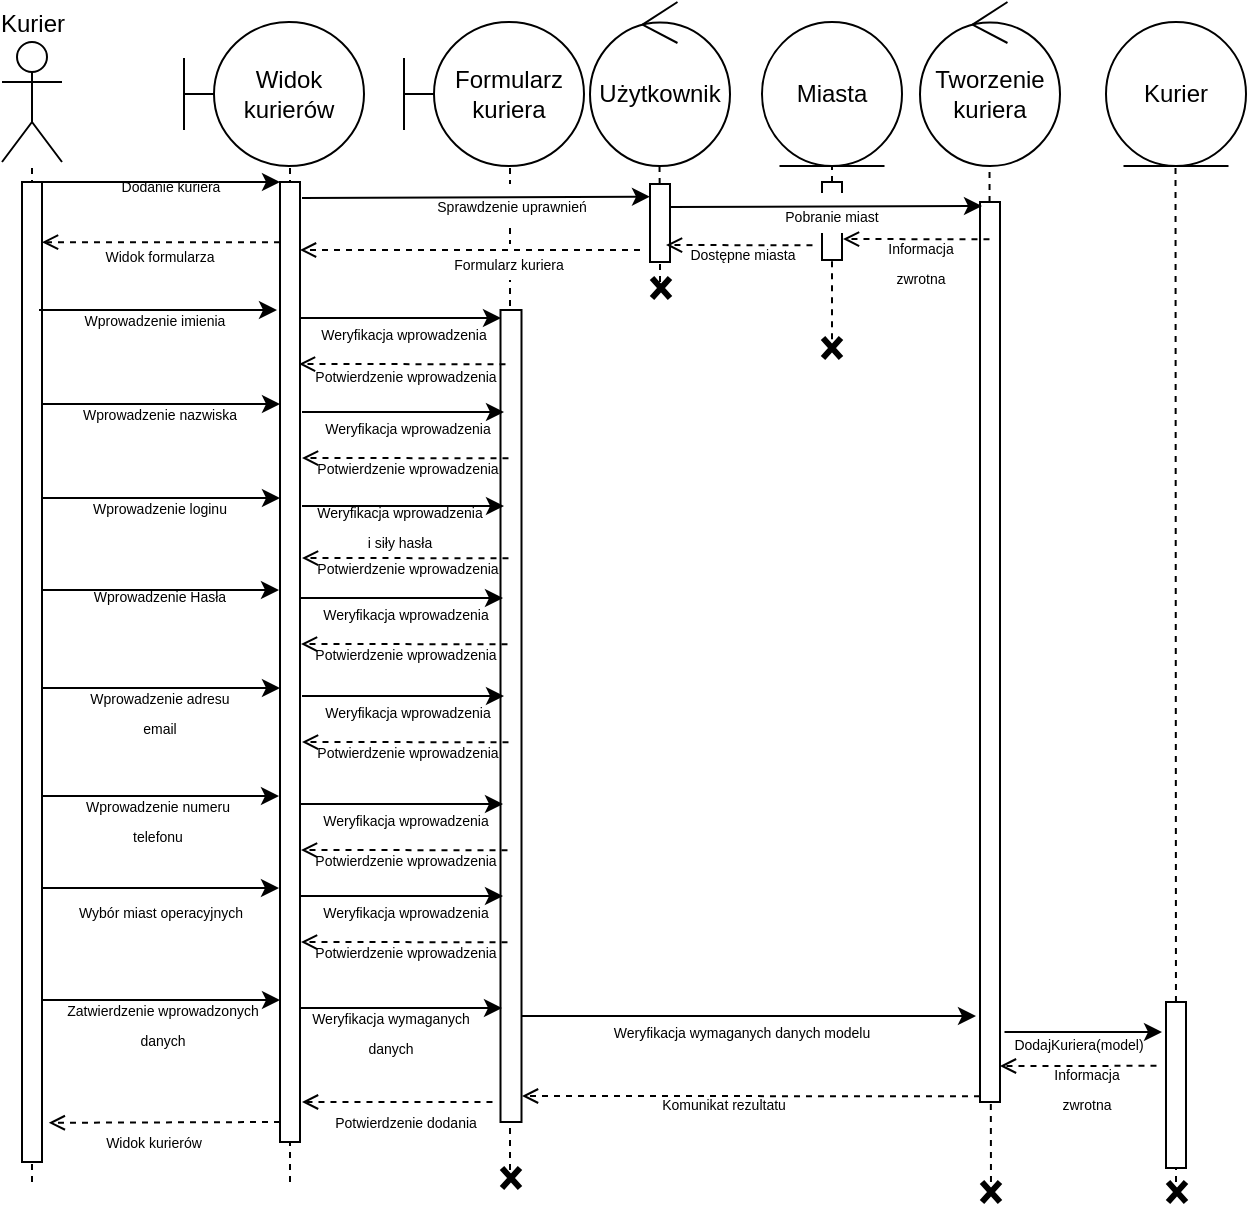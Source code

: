 <mxfile version="13.11.0" type="device"><diagram name="Page-1" id="13e1069c-82ec-6db2-03f1-153e76fe0fe0"><mxGraphModel dx="1185" dy="597" grid="1" gridSize="10" guides="1" tooltips="1" connect="1" arrows="1" fold="1" page="1" pageScale="1" pageWidth="1100" pageHeight="850" background="#ffffff" math="0" shadow="0"><root><mxCell id="0"/><mxCell id="1" parent="0"/><mxCell id="4Mf5YeF1keWprqWb4G01-1" value="Kurier" style="shape=umlActor;verticalLabelPosition=top;verticalAlign=bottom;html=1;outlineConnect=0;labelPosition=center;align=center;" vertex="1" parent="1"><mxGeometry x="10" y="30" width="30" height="60" as="geometry"/></mxCell><mxCell id="4Mf5YeF1keWprqWb4G01-2" value="" style="endArrow=none;dashed=1;html=1;" edge="1" parent="1" target="4Mf5YeF1keWprqWb4G01-1"><mxGeometry width="50" height="50" relative="1" as="geometry"><mxPoint x="25" y="600" as="sourcePoint"/><mxPoint x="40" y="140" as="targetPoint"/></mxGeometry></mxCell><mxCell id="4Mf5YeF1keWprqWb4G01-3" value="Widok kurierów" style="shape=umlBoundary;whiteSpace=wrap;html=1;" vertex="1" parent="1"><mxGeometry x="101" y="20" width="90" height="72" as="geometry"/></mxCell><mxCell id="4Mf5YeF1keWprqWb4G01-4" value="Tworzenie kuriera" style="ellipse;shape=umlControl;whiteSpace=wrap;html=1;" vertex="1" parent="1"><mxGeometry x="469" y="10" width="70" height="82" as="geometry"/></mxCell><mxCell id="4Mf5YeF1keWprqWb4G01-5" value="Kurier" style="ellipse;shape=umlEntity;whiteSpace=wrap;html=1;" vertex="1" parent="1"><mxGeometry x="562" y="20" width="70" height="72" as="geometry"/></mxCell><mxCell id="4Mf5YeF1keWprqWb4G01-6" value="" style="endArrow=none;dashed=1;html=1;" edge="1" parent="1"><mxGeometry width="50" height="50" relative="1" as="geometry"><mxPoint x="154" y="600" as="sourcePoint"/><mxPoint x="154" y="92.0" as="targetPoint"/></mxGeometry></mxCell><mxCell id="4Mf5YeF1keWprqWb4G01-7" value="Formularz kuriera" style="shape=umlBoundary;whiteSpace=wrap;html=1;" vertex="1" parent="1"><mxGeometry x="211" y="20" width="90" height="72" as="geometry"/></mxCell><mxCell id="4Mf5YeF1keWprqWb4G01-8" value="" style="endArrow=none;dashed=1;html=1;" edge="1" parent="1"><mxGeometry width="50" height="50" relative="1" as="geometry"><mxPoint x="264" y="600" as="sourcePoint"/><mxPoint x="264" y="92.0" as="targetPoint"/></mxGeometry></mxCell><mxCell id="4Mf5YeF1keWprqWb4G01-9" value="" style="endArrow=none;dashed=1;html=1;" edge="1" parent="1" source="4Mf5YeF1keWprqWb4G01-16"><mxGeometry width="50" height="50" relative="1" as="geometry"><mxPoint x="503.76" y="322" as="sourcePoint"/><mxPoint x="503.76" y="92.0" as="targetPoint"/></mxGeometry></mxCell><mxCell id="4Mf5YeF1keWprqWb4G01-10" value="" style="endArrow=none;dashed=1;html=1;" edge="1" parent="1" source="4Mf5YeF1keWprqWb4G01-18"><mxGeometry width="50" height="50" relative="1" as="geometry"><mxPoint x="596.76" y="322" as="sourcePoint"/><mxPoint x="596.76" y="92.0" as="targetPoint"/></mxGeometry></mxCell><mxCell id="4Mf5YeF1keWprqWb4G01-11" value="" style="rounded=0;whiteSpace=wrap;html=1;" vertex="1" parent="1"><mxGeometry x="20" y="100" width="10" height="490" as="geometry"/></mxCell><mxCell id="4Mf5YeF1keWprqWb4G01-12" value="" style="endArrow=classic;html=1;exitX=1;exitY=0;exitDx=0;exitDy=0;entryX=0;entryY=0;entryDx=0;entryDy=0;" edge="1" parent="1" source="4Mf5YeF1keWprqWb4G01-11" target="4Mf5YeF1keWprqWb4G01-14"><mxGeometry width="50" height="50" relative="1" as="geometry"><mxPoint x="60" y="142" as="sourcePoint"/><mxPoint x="140" y="100" as="targetPoint"/></mxGeometry></mxCell><mxCell id="4Mf5YeF1keWprqWb4G01-14" value="" style="rounded=0;whiteSpace=wrap;html=1;" vertex="1" parent="1"><mxGeometry x="149" y="100" width="10" height="480" as="geometry"/></mxCell><mxCell id="4Mf5YeF1keWprqWb4G01-16" value="" style="rounded=0;whiteSpace=wrap;html=1;" vertex="1" parent="1"><mxGeometry x="499" y="110" width="10" height="450" as="geometry"/></mxCell><mxCell id="4Mf5YeF1keWprqWb4G01-17" value="" style="endArrow=none;dashed=1;html=1;" edge="1" parent="1" target="4Mf5YeF1keWprqWb4G01-16" source="4Mf5YeF1keWprqWb4G01-208"><mxGeometry width="50" height="50" relative="1" as="geometry"><mxPoint x="504" y="600" as="sourcePoint"/><mxPoint x="503.76" y="92.0" as="targetPoint"/></mxGeometry></mxCell><mxCell id="4Mf5YeF1keWprqWb4G01-18" value="" style="rounded=0;whiteSpace=wrap;html=1;" vertex="1" parent="1"><mxGeometry x="592" y="510" width="10" height="83" as="geometry"/></mxCell><mxCell id="4Mf5YeF1keWprqWb4G01-19" value="" style="endArrow=none;dashed=1;html=1;" edge="1" parent="1" target="4Mf5YeF1keWprqWb4G01-18"><mxGeometry width="50" height="50" relative="1" as="geometry"><mxPoint x="597" y="600" as="sourcePoint"/><mxPoint x="596.76" y="92.0" as="targetPoint"/></mxGeometry></mxCell><mxCell id="4Mf5YeF1keWprqWb4G01-24" value="&lt;font style=&quot;font-size: 7px&quot;&gt;Dodanie kuriera&lt;/font&gt;" style="text;html=1;strokeColor=none;fillColor=none;align=center;verticalAlign=middle;whiteSpace=wrap;rounded=0;" vertex="1" parent="1"><mxGeometry x="55" y="91" width="79" height="20" as="geometry"/></mxCell><mxCell id="4Mf5YeF1keWprqWb4G01-33" value="" style="rounded=0;whiteSpace=wrap;html=1;fillColor=#ffffff;" vertex="1" parent="1"><mxGeometry x="259.25" y="164" width="10.5" height="406" as="geometry"/></mxCell><mxCell id="4Mf5YeF1keWprqWb4G01-85" value="Użytkownik" style="ellipse;shape=umlControl;whiteSpace=wrap;html=1;" vertex="1" parent="1"><mxGeometry x="304" y="10" width="70" height="82" as="geometry"/></mxCell><mxCell id="4Mf5YeF1keWprqWb4G01-86" value="" style="endArrow=none;dashed=1;html=1;" edge="1" parent="1" source="4Mf5YeF1keWprqWb4G01-87"><mxGeometry width="50" height="50" relative="1" as="geometry"><mxPoint x="338.76" y="322" as="sourcePoint"/><mxPoint x="338.76" y="92.0" as="targetPoint"/></mxGeometry></mxCell><mxCell id="4Mf5YeF1keWprqWb4G01-87" value="" style="rounded=0;whiteSpace=wrap;html=1;" vertex="1" parent="1"><mxGeometry x="334" y="101" width="10" height="39" as="geometry"/></mxCell><mxCell id="4Mf5YeF1keWprqWb4G01-88" value="" style="endArrow=none;dashed=1;html=1;" edge="1" parent="1" target="4Mf5YeF1keWprqWb4G01-87"><mxGeometry width="50" height="50" relative="1" as="geometry"><mxPoint x="339" y="150" as="sourcePoint"/><mxPoint x="338.76" y="92.0" as="targetPoint"/></mxGeometry></mxCell><mxCell id="4Mf5YeF1keWprqWb4G01-89" value="" style="shape=umlDestroy;whiteSpace=wrap;html=1;strokeWidth=3;fillColor=#ffffff;" vertex="1" parent="1"><mxGeometry x="335" y="148" width="9" height="10" as="geometry"/></mxCell><mxCell id="4Mf5YeF1keWprqWb4G01-101" value="" style="endArrow=open;html=1;dashed=1;endFill=0;exitX=-0.171;exitY=0.318;exitDx=0;exitDy=0;exitPerimeter=0;entryX=1;entryY=0.157;entryDx=0;entryDy=0;entryPerimeter=0;" edge="1" parent="1"><mxGeometry width="50" height="50" relative="1" as="geometry"><mxPoint x="149.0" y="130.12" as="sourcePoint"/><mxPoint x="30" y="130.11" as="targetPoint"/></mxGeometry></mxCell><mxCell id="4Mf5YeF1keWprqWb4G01-102" value="&lt;span style=&quot;font-size: 7px&quot;&gt;Widok formularza&lt;/span&gt;" style="text;html=1;align=center;verticalAlign=middle;whiteSpace=wrap;rounded=0;fillColor=#ffffff;" vertex="1" parent="1"><mxGeometry x="40" y="131" width="98" height="10" as="geometry"/></mxCell><mxCell id="4Mf5YeF1keWprqWb4G01-117" value="" style="endArrow=classic;html=1;exitX=1;exitY=0;exitDx=0;exitDy=0;entryX=0;entryY=0;entryDx=0;entryDy=0;" edge="1" parent="1"><mxGeometry width="50" height="50" relative="1" as="geometry"><mxPoint x="28.5" y="164.0" as="sourcePoint"/><mxPoint x="147.5" y="164" as="targetPoint"/></mxGeometry></mxCell><mxCell id="4Mf5YeF1keWprqWb4G01-120" value="" style="endArrow=classic;html=1;exitX=1;exitY=0;exitDx=0;exitDy=0;" edge="1" parent="1"><mxGeometry width="50" height="50" relative="1" as="geometry"><mxPoint x="158.5" y="168" as="sourcePoint"/><mxPoint x="259.5" y="168" as="targetPoint"/></mxGeometry></mxCell><mxCell id="4Mf5YeF1keWprqWb4G01-121" value="&lt;span style=&quot;font-size: 7px&quot;&gt;Weryfikacja wprowadzenia&lt;/span&gt;" style="text;html=1;strokeColor=none;fillColor=none;align=center;verticalAlign=middle;whiteSpace=wrap;rounded=0;" vertex="1" parent="1"><mxGeometry x="154.25" y="165" width="114" height="20" as="geometry"/></mxCell><mxCell id="4Mf5YeF1keWprqWb4G01-122" value="" style="endArrow=open;html=1;dashed=1;endFill=0;exitX=-0.171;exitY=0.318;exitDx=0;exitDy=0;exitPerimeter=0;" edge="1" parent="1"><mxGeometry width="50" height="50" relative="1" as="geometry"><mxPoint x="261.75" y="191.12" as="sourcePoint"/><mxPoint x="158.5" y="191" as="targetPoint"/></mxGeometry></mxCell><mxCell id="4Mf5YeF1keWprqWb4G01-124" value="&lt;font style=&quot;font-size: 7px&quot;&gt;Wprowadzenie imienia&lt;/font&gt;" style="text;html=1;strokeColor=none;fillColor=none;align=center;verticalAlign=middle;whiteSpace=wrap;rounded=0;" vertex="1" parent="1"><mxGeometry x="46.5" y="158" width="79" height="20" as="geometry"/></mxCell><mxCell id="4Mf5YeF1keWprqWb4G01-96" value="&lt;font style=&quot;font-size: 7px&quot;&gt;Sprawdzenie uprawnień&lt;/font&gt;" style="text;html=1;align=center;verticalAlign=middle;whiteSpace=wrap;rounded=0;fillColor=#ffffff;" vertex="1" parent="1"><mxGeometry x="207.5" y="101" width="114" height="20" as="geometry"/></mxCell><mxCell id="4Mf5YeF1keWprqWb4G01-95" value="" style="endArrow=classic;html=1;entryX=0;entryY=0.162;entryDx=0;entryDy=0;entryPerimeter=0;" edge="1" parent="1" target="4Mf5YeF1keWprqWb4G01-87"><mxGeometry width="50" height="50" relative="1" as="geometry"><mxPoint x="160" y="108" as="sourcePoint"/><mxPoint x="274.678" y="113" as="targetPoint"/></mxGeometry></mxCell><mxCell id="4Mf5YeF1keWprqWb4G01-98" value="&lt;span style=&quot;font-size: 7px&quot;&gt;Formularz kuriera&lt;/span&gt;" style="text;html=1;align=center;verticalAlign=middle;whiteSpace=wrap;rounded=0;fillColor=#ffffff;" vertex="1" parent="1"><mxGeometry x="224" y="131" width="79" height="18" as="geometry"/></mxCell><mxCell id="4Mf5YeF1keWprqWb4G01-97" value="" style="endArrow=open;html=1;dashed=1;endFill=0;" edge="1" parent="1"><mxGeometry width="50" height="50" relative="1" as="geometry"><mxPoint x="329" y="134" as="sourcePoint"/><mxPoint x="159" y="134" as="targetPoint"/></mxGeometry></mxCell><mxCell id="4Mf5YeF1keWprqWb4G01-127" value="&lt;span style=&quot;font-size: 7px&quot;&gt;Potwierdzenie wprowadzenia&lt;/span&gt;" style="text;html=1;strokeColor=none;fillColor=none;align=center;verticalAlign=middle;whiteSpace=wrap;rounded=0;" vertex="1" parent="1"><mxGeometry x="155.25" y="186" width="114" height="20" as="geometry"/></mxCell><mxCell id="4Mf5YeF1keWprqWb4G01-128" value="" style="endArrow=classic;html=1;exitX=1;exitY=0;exitDx=0;exitDy=0;entryX=0;entryY=0;entryDx=0;entryDy=0;" edge="1" parent="1"><mxGeometry width="50" height="50" relative="1" as="geometry"><mxPoint x="30" y="211.0" as="sourcePoint"/><mxPoint x="149" y="211" as="targetPoint"/></mxGeometry></mxCell><mxCell id="4Mf5YeF1keWprqWb4G01-129" value="" style="endArrow=classic;html=1;exitX=1;exitY=0;exitDx=0;exitDy=0;" edge="1" parent="1"><mxGeometry width="50" height="50" relative="1" as="geometry"><mxPoint x="160" y="215" as="sourcePoint"/><mxPoint x="261" y="215" as="targetPoint"/></mxGeometry></mxCell><mxCell id="4Mf5YeF1keWprqWb4G01-130" value="&lt;span style=&quot;font-size: 7px&quot;&gt;Weryfikacja wprowadzenia&lt;/span&gt;" style="text;html=1;strokeColor=none;fillColor=none;align=center;verticalAlign=middle;whiteSpace=wrap;rounded=0;" vertex="1" parent="1"><mxGeometry x="155.75" y="212" width="114" height="20" as="geometry"/></mxCell><mxCell id="4Mf5YeF1keWprqWb4G01-131" value="" style="endArrow=open;html=1;dashed=1;endFill=0;exitX=-0.171;exitY=0.318;exitDx=0;exitDy=0;exitPerimeter=0;" edge="1" parent="1"><mxGeometry width="50" height="50" relative="1" as="geometry"><mxPoint x="263.25" y="238.12" as="sourcePoint"/><mxPoint x="160" y="238" as="targetPoint"/></mxGeometry></mxCell><mxCell id="4Mf5YeF1keWprqWb4G01-132" value="&lt;font style=&quot;font-size: 7px&quot;&gt;Wprowadzenie nazwiska&lt;/font&gt;" style="text;html=1;strokeColor=none;fillColor=none;align=center;verticalAlign=middle;whiteSpace=wrap;rounded=0;" vertex="1" parent="1"><mxGeometry x="48" y="205" width="82" height="20" as="geometry"/></mxCell><mxCell id="4Mf5YeF1keWprqWb4G01-133" value="&lt;span style=&quot;font-size: 7px&quot;&gt;Potwierdzenie wprowadzenia&lt;/span&gt;" style="text;html=1;strokeColor=none;fillColor=none;align=center;verticalAlign=middle;whiteSpace=wrap;rounded=0;" vertex="1" parent="1"><mxGeometry x="155.75" y="232" width="114" height="20" as="geometry"/></mxCell><mxCell id="4Mf5YeF1keWprqWb4G01-134" value="" style="endArrow=classic;html=1;exitX=1;exitY=0;exitDx=0;exitDy=0;entryX=0;entryY=0;entryDx=0;entryDy=0;" edge="1" parent="1"><mxGeometry width="50" height="50" relative="1" as="geometry"><mxPoint x="30" y="258.0" as="sourcePoint"/><mxPoint x="149" y="258" as="targetPoint"/></mxGeometry></mxCell><mxCell id="4Mf5YeF1keWprqWb4G01-135" value="" style="endArrow=classic;html=1;exitX=1;exitY=0;exitDx=0;exitDy=0;" edge="1" parent="1"><mxGeometry width="50" height="50" relative="1" as="geometry"><mxPoint x="160" y="262" as="sourcePoint"/><mxPoint x="261" y="262" as="targetPoint"/></mxGeometry></mxCell><mxCell id="4Mf5YeF1keWprqWb4G01-136" value="&lt;span style=&quot;font-size: 7px&quot;&gt;Weryfikacja wprowadzenia &lt;br&gt;i siły hasła&lt;/span&gt;" style="text;html=1;strokeColor=none;fillColor=none;align=center;verticalAlign=middle;whiteSpace=wrap;rounded=0;" vertex="1" parent="1"><mxGeometry x="151.75" y="261" width="114" height="20" as="geometry"/></mxCell><mxCell id="4Mf5YeF1keWprqWb4G01-137" value="" style="endArrow=open;html=1;dashed=1;endFill=0;exitX=-0.171;exitY=0.318;exitDx=0;exitDy=0;exitPerimeter=0;" edge="1" parent="1"><mxGeometry width="50" height="50" relative="1" as="geometry"><mxPoint x="263.25" y="288.12" as="sourcePoint"/><mxPoint x="160" y="288" as="targetPoint"/></mxGeometry></mxCell><mxCell id="4Mf5YeF1keWprqWb4G01-138" value="&lt;font style=&quot;font-size: 7px&quot;&gt;Wprowadzenie loginu&lt;/font&gt;" style="text;html=1;strokeColor=none;fillColor=none;align=center;verticalAlign=middle;whiteSpace=wrap;rounded=0;" vertex="1" parent="1"><mxGeometry x="48" y="252" width="82" height="20" as="geometry"/></mxCell><mxCell id="4Mf5YeF1keWprqWb4G01-139" value="&lt;span style=&quot;font-size: 7px&quot;&gt;Potwierdzenie wprowadzenia&lt;/span&gt;" style="text;html=1;strokeColor=none;fillColor=none;align=center;verticalAlign=middle;whiteSpace=wrap;rounded=0;" vertex="1" parent="1"><mxGeometry x="155.75" y="282" width="114" height="20" as="geometry"/></mxCell><mxCell id="4Mf5YeF1keWprqWb4G01-140" value="" style="endArrow=classic;html=1;exitX=1;exitY=0;exitDx=0;exitDy=0;entryX=0;entryY=0;entryDx=0;entryDy=0;" edge="1" parent="1"><mxGeometry width="50" height="50" relative="1" as="geometry"><mxPoint x="29.5" y="304.0" as="sourcePoint"/><mxPoint x="148.5" y="304" as="targetPoint"/></mxGeometry></mxCell><mxCell id="4Mf5YeF1keWprqWb4G01-141" value="" style="endArrow=classic;html=1;exitX=1;exitY=0;exitDx=0;exitDy=0;" edge="1" parent="1"><mxGeometry width="50" height="50" relative="1" as="geometry"><mxPoint x="159.5" y="308" as="sourcePoint"/><mxPoint x="260.5" y="308" as="targetPoint"/></mxGeometry></mxCell><mxCell id="4Mf5YeF1keWprqWb4G01-142" value="&lt;span style=&quot;font-size: 7px&quot;&gt;Weryfikacja wprowadzenia&lt;/span&gt;" style="text;html=1;strokeColor=none;fillColor=none;align=center;verticalAlign=middle;whiteSpace=wrap;rounded=0;" vertex="1" parent="1"><mxGeometry x="155.25" y="305" width="114" height="20" as="geometry"/></mxCell><mxCell id="4Mf5YeF1keWprqWb4G01-143" value="" style="endArrow=open;html=1;dashed=1;endFill=0;exitX=-0.171;exitY=0.318;exitDx=0;exitDy=0;exitPerimeter=0;" edge="1" parent="1"><mxGeometry width="50" height="50" relative="1" as="geometry"><mxPoint x="262.75" y="331.12" as="sourcePoint"/><mxPoint x="159.5" y="331" as="targetPoint"/></mxGeometry></mxCell><mxCell id="4Mf5YeF1keWprqWb4G01-144" value="&lt;font style=&quot;font-size: 7px&quot;&gt;Wprowadzenie Hasła&lt;/font&gt;" style="text;html=1;strokeColor=none;fillColor=none;align=center;verticalAlign=middle;whiteSpace=wrap;rounded=0;" vertex="1" parent="1"><mxGeometry x="47.5" y="296" width="82" height="20" as="geometry"/></mxCell><mxCell id="4Mf5YeF1keWprqWb4G01-145" value="&lt;span style=&quot;font-size: 7px&quot;&gt;Potwierdzenie wprowadzenia&lt;/span&gt;" style="text;html=1;strokeColor=none;fillColor=none;align=center;verticalAlign=middle;whiteSpace=wrap;rounded=0;" vertex="1" parent="1"><mxGeometry x="154.25" y="325" width="115.75" height="20" as="geometry"/></mxCell><mxCell id="4Mf5YeF1keWprqWb4G01-146" value="" style="endArrow=classic;html=1;exitX=1;exitY=0;exitDx=0;exitDy=0;entryX=0;entryY=0;entryDx=0;entryDy=0;" edge="1" parent="1"><mxGeometry width="50" height="50" relative="1" as="geometry"><mxPoint x="30" y="353.0" as="sourcePoint"/><mxPoint x="149" y="353" as="targetPoint"/></mxGeometry></mxCell><mxCell id="4Mf5YeF1keWprqWb4G01-147" value="" style="endArrow=classic;html=1;exitX=1;exitY=0;exitDx=0;exitDy=0;" edge="1" parent="1"><mxGeometry width="50" height="50" relative="1" as="geometry"><mxPoint x="160" y="357" as="sourcePoint"/><mxPoint x="261" y="357" as="targetPoint"/></mxGeometry></mxCell><mxCell id="4Mf5YeF1keWprqWb4G01-148" value="&lt;span style=&quot;font-size: 7px&quot;&gt;Weryfikacja wprowadzenia&lt;/span&gt;" style="text;html=1;strokeColor=none;fillColor=none;align=center;verticalAlign=middle;whiteSpace=wrap;rounded=0;" vertex="1" parent="1"><mxGeometry x="155.75" y="354" width="114" height="20" as="geometry"/></mxCell><mxCell id="4Mf5YeF1keWprqWb4G01-149" value="" style="endArrow=open;html=1;dashed=1;endFill=0;exitX=-0.171;exitY=0.318;exitDx=0;exitDy=0;exitPerimeter=0;" edge="1" parent="1"><mxGeometry width="50" height="50" relative="1" as="geometry"><mxPoint x="263.25" y="380.12" as="sourcePoint"/><mxPoint x="160" y="380" as="targetPoint"/></mxGeometry></mxCell><mxCell id="4Mf5YeF1keWprqWb4G01-150" value="&lt;font style=&quot;font-size: 7px&quot;&gt;Wprowadzenie adresu email&lt;/font&gt;" style="text;html=1;strokeColor=none;fillColor=none;align=center;verticalAlign=middle;whiteSpace=wrap;rounded=0;" vertex="1" parent="1"><mxGeometry x="47.5" y="354" width="82" height="20" as="geometry"/></mxCell><mxCell id="4Mf5YeF1keWprqWb4G01-151" value="&lt;span style=&quot;font-size: 7px&quot;&gt;Potwierdzenie wprowadzenia&lt;/span&gt;" style="text;html=1;strokeColor=none;fillColor=none;align=center;verticalAlign=middle;whiteSpace=wrap;rounded=0;" vertex="1" parent="1"><mxGeometry x="154.75" y="374" width="115.75" height="20" as="geometry"/></mxCell><mxCell id="4Mf5YeF1keWprqWb4G01-159" value="" style="endArrow=classic;html=1;exitX=1;exitY=0;exitDx=0;exitDy=0;entryX=0;entryY=0;entryDx=0;entryDy=0;" edge="1" parent="1"><mxGeometry width="50" height="50" relative="1" as="geometry"><mxPoint x="29.5" y="407.0" as="sourcePoint"/><mxPoint x="148.5" y="407" as="targetPoint"/></mxGeometry></mxCell><mxCell id="4Mf5YeF1keWprqWb4G01-160" value="" style="endArrow=classic;html=1;exitX=1;exitY=0;exitDx=0;exitDy=0;" edge="1" parent="1"><mxGeometry width="50" height="50" relative="1" as="geometry"><mxPoint x="159.5" y="411" as="sourcePoint"/><mxPoint x="260.5" y="411" as="targetPoint"/></mxGeometry></mxCell><mxCell id="4Mf5YeF1keWprqWb4G01-161" value="&lt;span style=&quot;font-size: 7px&quot;&gt;Weryfikacja wprowadzenia&lt;/span&gt;" style="text;html=1;strokeColor=none;fillColor=none;align=center;verticalAlign=middle;whiteSpace=wrap;rounded=0;" vertex="1" parent="1"><mxGeometry x="155.25" y="408" width="114" height="20" as="geometry"/></mxCell><mxCell id="4Mf5YeF1keWprqWb4G01-162" value="" style="endArrow=open;html=1;dashed=1;endFill=0;exitX=-0.171;exitY=0.318;exitDx=0;exitDy=0;exitPerimeter=0;" edge="1" parent="1"><mxGeometry width="50" height="50" relative="1" as="geometry"><mxPoint x="262.75" y="434.12" as="sourcePoint"/><mxPoint x="159.5" y="434" as="targetPoint"/></mxGeometry></mxCell><mxCell id="4Mf5YeF1keWprqWb4G01-163" value="&lt;font style=&quot;font-size: 7px&quot;&gt;Wprowadzenie numeru telefonu&lt;/font&gt;" style="text;html=1;strokeColor=none;fillColor=none;align=center;verticalAlign=middle;whiteSpace=wrap;rounded=0;" vertex="1" parent="1"><mxGeometry x="47" y="408" width="82" height="20" as="geometry"/></mxCell><mxCell id="4Mf5YeF1keWprqWb4G01-164" value="&lt;span style=&quot;font-size: 7px&quot;&gt;Potwierdzenie wprowadzenia&lt;/span&gt;" style="text;html=1;strokeColor=none;fillColor=none;align=center;verticalAlign=middle;whiteSpace=wrap;rounded=0;" vertex="1" parent="1"><mxGeometry x="154.25" y="428" width="115.75" height="20" as="geometry"/></mxCell><mxCell id="4Mf5YeF1keWprqWb4G01-165" value="" style="endArrow=classic;html=1;exitX=1;exitY=0;exitDx=0;exitDy=0;entryX=0;entryY=0;entryDx=0;entryDy=0;" edge="1" parent="1"><mxGeometry width="50" height="50" relative="1" as="geometry"><mxPoint x="29.5" y="453.0" as="sourcePoint"/><mxPoint x="148.5" y="453" as="targetPoint"/></mxGeometry></mxCell><mxCell id="4Mf5YeF1keWprqWb4G01-166" value="" style="endArrow=classic;html=1;exitX=1;exitY=0;exitDx=0;exitDy=0;" edge="1" parent="1"><mxGeometry width="50" height="50" relative="1" as="geometry"><mxPoint x="159.5" y="457" as="sourcePoint"/><mxPoint x="260.5" y="457" as="targetPoint"/></mxGeometry></mxCell><mxCell id="4Mf5YeF1keWprqWb4G01-167" value="&lt;span style=&quot;font-size: 7px&quot;&gt;Weryfikacja wprowadzenia&lt;/span&gt;" style="text;html=1;strokeColor=none;fillColor=none;align=center;verticalAlign=middle;whiteSpace=wrap;rounded=0;" vertex="1" parent="1"><mxGeometry x="155.25" y="454" width="114" height="20" as="geometry"/></mxCell><mxCell id="4Mf5YeF1keWprqWb4G01-168" value="" style="endArrow=open;html=1;dashed=1;endFill=0;exitX=-0.171;exitY=0.318;exitDx=0;exitDy=0;exitPerimeter=0;" edge="1" parent="1"><mxGeometry width="50" height="50" relative="1" as="geometry"><mxPoint x="262.75" y="480.12" as="sourcePoint"/><mxPoint x="159.5" y="480" as="targetPoint"/></mxGeometry></mxCell><mxCell id="4Mf5YeF1keWprqWb4G01-169" value="&lt;font style=&quot;font-size: 7px&quot;&gt;Wybór miast operacyjnych&lt;/font&gt;" style="text;html=1;strokeColor=none;fillColor=none;align=center;verticalAlign=middle;whiteSpace=wrap;rounded=0;" vertex="1" parent="1"><mxGeometry x="40" y="454" width="99" height="20" as="geometry"/></mxCell><mxCell id="4Mf5YeF1keWprqWb4G01-170" value="&lt;span style=&quot;font-size: 7px&quot;&gt;Potwierdzenie wprowadzenia&lt;/span&gt;" style="text;html=1;strokeColor=none;fillColor=none;align=center;verticalAlign=middle;whiteSpace=wrap;rounded=0;" vertex="1" parent="1"><mxGeometry x="154.25" y="474" width="115.75" height="20" as="geometry"/></mxCell><mxCell id="4Mf5YeF1keWprqWb4G01-176" value="Miasta" style="ellipse;shape=umlEntity;whiteSpace=wrap;html=1;" vertex="1" parent="1"><mxGeometry x="390" y="20" width="70" height="72" as="geometry"/></mxCell><mxCell id="4Mf5YeF1keWprqWb4G01-178" value="" style="endArrow=none;dashed=1;html=1;" edge="1" parent="1" target="4Mf5YeF1keWprqWb4G01-176" source="4Mf5YeF1keWprqWb4G01-177"><mxGeometry width="50" height="50" relative="1" as="geometry"><mxPoint x="426" y="510" as="sourcePoint"/><mxPoint x="424.76" y="92.0" as="targetPoint"/></mxGeometry></mxCell><mxCell id="4Mf5YeF1keWprqWb4G01-177" value="" style="rounded=0;whiteSpace=wrap;html=1;" vertex="1" parent="1"><mxGeometry x="420" y="100" width="10" height="39" as="geometry"/></mxCell><mxCell id="4Mf5YeF1keWprqWb4G01-179" value="" style="endArrow=none;dashed=1;html=1;exitX=0.5;exitY=0.067;exitDx=0;exitDy=0;exitPerimeter=0;" edge="1" parent="1" source="4Mf5YeF1keWprqWb4G01-180" target="4Mf5YeF1keWprqWb4G01-177"><mxGeometry width="50" height="50" relative="1" as="geometry"><mxPoint x="425" y="160" as="sourcePoint"/><mxPoint x="425.076" y="92.0" as="targetPoint"/></mxGeometry></mxCell><mxCell id="4Mf5YeF1keWprqWb4G01-180" value="" style="shape=umlDestroy;whiteSpace=wrap;html=1;strokeWidth=3;fillColor=#ffffff;" vertex="1" parent="1"><mxGeometry x="420.5" y="178" width="9" height="10" as="geometry"/></mxCell><mxCell id="4Mf5YeF1keWprqWb4G01-181" value="&lt;span style=&quot;font-size: 7px&quot;&gt;Pobranie miast&lt;/span&gt;" style="text;html=1;align=center;verticalAlign=middle;whiteSpace=wrap;rounded=0;fillColor=#ffffff;" vertex="1" parent="1"><mxGeometry x="396" y="105.5" width="58" height="20" as="geometry"/></mxCell><mxCell id="4Mf5YeF1keWprqWb4G01-182" value="" style="endArrow=classic;html=1;" edge="1" parent="1"><mxGeometry width="50" height="50" relative="1" as="geometry"><mxPoint x="344" y="112.5" as="sourcePoint"/><mxPoint x="500" y="112" as="targetPoint"/></mxGeometry></mxCell><mxCell id="4Mf5YeF1keWprqWb4G01-183" value="&lt;span style=&quot;font-size: 7px&quot;&gt;Dostępne miasta&lt;/span&gt;" style="text;html=1;align=center;verticalAlign=middle;whiteSpace=wrap;rounded=0;" vertex="1" parent="1"><mxGeometry x="341" y="126" width="79" height="18" as="geometry"/></mxCell><mxCell id="4Mf5YeF1keWprqWb4G01-184" value="" style="endArrow=open;html=1;dashed=1;endFill=0;exitX=-0.176;exitY=0.658;exitDx=0;exitDy=0;exitPerimeter=0;" edge="1" parent="1"><mxGeometry width="50" height="50" relative="1" as="geometry"><mxPoint x="415.24" y="131.662" as="sourcePoint"/><mxPoint x="342" y="131.5" as="targetPoint"/></mxGeometry></mxCell><mxCell id="4Mf5YeF1keWprqWb4G01-189" value="&lt;span style=&quot;font-size: 7px&quot;&gt;Informacja&lt;br&gt;zwrotna&lt;br&gt;&lt;/span&gt;" style="text;html=1;align=center;verticalAlign=middle;whiteSpace=wrap;rounded=0;" vertex="1" parent="1"><mxGeometry x="429.5" y="130" width="79" height="18" as="geometry"/></mxCell><mxCell id="4Mf5YeF1keWprqWb4G01-190" value="" style="endArrow=open;html=1;dashed=1;endFill=0;exitX=-0.176;exitY=0.658;exitDx=0;exitDy=0;exitPerimeter=0;" edge="1" parent="1"><mxGeometry width="50" height="50" relative="1" as="geometry"><mxPoint x="503.74" y="128.662" as="sourcePoint"/><mxPoint x="430.5" y="128.5" as="targetPoint"/></mxGeometry></mxCell><mxCell id="4Mf5YeF1keWprqWb4G01-192" value="" style="endArrow=classic;html=1;exitX=1;exitY=0;exitDx=0;exitDy=0;entryX=0;entryY=0;entryDx=0;entryDy=0;" edge="1" parent="1"><mxGeometry width="50" height="50" relative="1" as="geometry"><mxPoint x="30" y="509.0" as="sourcePoint"/><mxPoint x="149" y="509.0" as="targetPoint"/></mxGeometry></mxCell><mxCell id="4Mf5YeF1keWprqWb4G01-193" value="&lt;font style=&quot;font-size: 7px&quot;&gt;Zatwierdzenie wprowadzonych danych&lt;/font&gt;" style="text;html=1;strokeColor=none;fillColor=none;align=center;verticalAlign=middle;whiteSpace=wrap;rounded=0;" vertex="1" parent="1"><mxGeometry x="40.5" y="510" width="99" height="20" as="geometry"/></mxCell><mxCell id="4Mf5YeF1keWprqWb4G01-194" value="" style="endArrow=classic;html=1;exitX=1;exitY=0;exitDx=0;exitDy=0;" edge="1" parent="1"><mxGeometry width="50" height="50" relative="1" as="geometry"><mxPoint x="159" y="513.0" as="sourcePoint"/><mxPoint x="260" y="513" as="targetPoint"/></mxGeometry></mxCell><mxCell id="4Mf5YeF1keWprqWb4G01-195" value="&lt;font style=&quot;font-size: 7px&quot;&gt;Weryfikacja wymaganych danych&lt;/font&gt;" style="text;html=1;strokeColor=none;fillColor=none;align=center;verticalAlign=middle;whiteSpace=wrap;rounded=0;" vertex="1" parent="1"><mxGeometry x="155.25" y="514" width="99" height="20" as="geometry"/></mxCell><mxCell id="4Mf5YeF1keWprqWb4G01-199" value="" style="endArrow=classic;html=1;exitX=1;exitY=0;exitDx=0;exitDy=0;" edge="1" parent="1"><mxGeometry width="50" height="50" relative="1" as="geometry"><mxPoint x="269.5" y="517.0" as="sourcePoint"/><mxPoint x="497" y="517" as="targetPoint"/></mxGeometry></mxCell><mxCell id="4Mf5YeF1keWprqWb4G01-200" value="&lt;font style=&quot;font-size: 7px&quot;&gt;Weryfikacja wymaganych danych modelu&lt;/font&gt;" style="text;html=1;strokeColor=none;fillColor=none;align=center;verticalAlign=middle;whiteSpace=wrap;rounded=0;" vertex="1" parent="1"><mxGeometry x="313.38" y="514" width="134.25" height="20" as="geometry"/></mxCell><mxCell id="4Mf5YeF1keWprqWb4G01-201" value="" style="endArrow=classic;html=1;exitX=1;exitY=0;exitDx=0;exitDy=0;" edge="1" parent="1"><mxGeometry width="50" height="50" relative="1" as="geometry"><mxPoint x="511.25" y="525.0" as="sourcePoint"/><mxPoint x="590" y="525" as="targetPoint"/></mxGeometry></mxCell><mxCell id="4Mf5YeF1keWprqWb4G01-202" value="&lt;font style=&quot;font-size: 7px&quot;&gt;DodajKuriera(model)&lt;/font&gt;" style="text;html=1;strokeColor=none;fillColor=none;align=center;verticalAlign=middle;whiteSpace=wrap;rounded=0;" vertex="1" parent="1"><mxGeometry x="499" y="520" width="99" height="20" as="geometry"/></mxCell><mxCell id="4Mf5YeF1keWprqWb4G01-203" value="&lt;span style=&quot;font-size: 7px&quot;&gt;Informacja&lt;br&gt;zwrotna&lt;br&gt;&lt;/span&gt;" style="text;html=1;align=center;verticalAlign=middle;whiteSpace=wrap;rounded=0;" vertex="1" parent="1"><mxGeometry x="513" y="543.25" width="79" height="18" as="geometry"/></mxCell><mxCell id="4Mf5YeF1keWprqWb4G01-204" value="" style="endArrow=open;html=1;dashed=1;endFill=0;exitX=-0.176;exitY=0.658;exitDx=0;exitDy=0;exitPerimeter=0;entryX=-0.051;entryY=-0.069;entryDx=0;entryDy=0;entryPerimeter=0;" edge="1" parent="1" target="4Mf5YeF1keWprqWb4G01-203"><mxGeometry width="50" height="50" relative="1" as="geometry"><mxPoint x="587.24" y="541.912" as="sourcePoint"/><mxPoint x="514" y="541.75" as="targetPoint"/></mxGeometry></mxCell><mxCell id="4Mf5YeF1keWprqWb4G01-206" value="&lt;span style=&quot;font-size: 7px&quot;&gt;Komunikat rezultatu&lt;/span&gt;" style="text;html=1;align=center;verticalAlign=middle;whiteSpace=wrap;rounded=0;fillColor=#ffffff;" vertex="1" parent="1"><mxGeometry x="313.38" y="550" width="115.75" height="20" as="geometry"/></mxCell><mxCell id="4Mf5YeF1keWprqWb4G01-205" value="" style="endArrow=open;html=1;dashed=1;endFill=0;exitX=-0.171;exitY=0.318;exitDx=0;exitDy=0;exitPerimeter=0;" edge="1" parent="1"><mxGeometry width="50" height="50" relative="1" as="geometry"><mxPoint x="499.0" y="557.12" as="sourcePoint"/><mxPoint x="270" y="557" as="targetPoint"/></mxGeometry></mxCell><mxCell id="4Mf5YeF1keWprqWb4G01-207" value="" style="shape=umlDestroy;whiteSpace=wrap;html=1;strokeWidth=3;fillColor=#ffffff;" vertex="1" parent="1"><mxGeometry x="260" y="593" width="9" height="10" as="geometry"/></mxCell><mxCell id="4Mf5YeF1keWprqWb4G01-208" value="" style="shape=umlDestroy;whiteSpace=wrap;html=1;strokeWidth=3;fillColor=#ffffff;" vertex="1" parent="1"><mxGeometry x="500" y="600" width="9" height="10" as="geometry"/></mxCell><mxCell id="4Mf5YeF1keWprqWb4G01-209" value="" style="endArrow=none;dashed=1;html=1;" edge="1" parent="1" target="4Mf5YeF1keWprqWb4G01-208"><mxGeometry width="50" height="50" relative="1" as="geometry"><mxPoint x="504" y="600" as="sourcePoint"/><mxPoint x="504" y="560" as="targetPoint"/></mxGeometry></mxCell><mxCell id="4Mf5YeF1keWprqWb4G01-210" value="&lt;span style=&quot;font-size: 7px&quot;&gt;Potwierdzenie dodania&lt;br&gt;&lt;/span&gt;" style="text;html=1;align=center;verticalAlign=middle;whiteSpace=wrap;rounded=0;" vertex="1" parent="1"><mxGeometry x="173.75" y="560" width="76.25" height="18" as="geometry"/></mxCell><mxCell id="4Mf5YeF1keWprqWb4G01-211" value="" style="endArrow=open;html=1;dashed=1;endFill=0;exitX=-0.176;exitY=0.658;exitDx=0;exitDy=0;exitPerimeter=0;" edge="1" parent="1"><mxGeometry width="50" height="50" relative="1" as="geometry"><mxPoint x="255.24" y="560.002" as="sourcePoint"/><mxPoint x="160" y="560" as="targetPoint"/></mxGeometry></mxCell><mxCell id="4Mf5YeF1keWprqWb4G01-212" value="&lt;span style=&quot;font-size: 7px&quot;&gt;Widok kurierów&lt;br&gt;&lt;/span&gt;" style="text;html=1;align=center;verticalAlign=middle;whiteSpace=wrap;rounded=0;" vertex="1" parent="1"><mxGeometry x="47.87" y="570" width="76.25" height="18" as="geometry"/></mxCell><mxCell id="4Mf5YeF1keWprqWb4G01-213" value="" style="endArrow=open;html=1;dashed=1;endFill=0;exitX=-0.176;exitY=0.658;exitDx=0;exitDy=0;exitPerimeter=0;entryX=1.34;entryY=0.96;entryDx=0;entryDy=0;entryPerimeter=0;" edge="1" parent="1" target="4Mf5YeF1keWprqWb4G01-11"><mxGeometry width="50" height="50" relative="1" as="geometry"><mxPoint x="149.0" y="570.002" as="sourcePoint"/><mxPoint x="53.76" y="570" as="targetPoint"/></mxGeometry></mxCell><mxCell id="4Mf5YeF1keWprqWb4G01-215" value="" style="shape=umlDestroy;whiteSpace=wrap;html=1;strokeWidth=3;fillColor=#ffffff;" vertex="1" parent="1"><mxGeometry x="593" y="600" width="9" height="10" as="geometry"/></mxCell></root></mxGraphModel></diagram></mxfile>